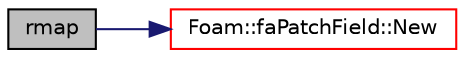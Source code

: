 digraph "rmap"
{
  bgcolor="transparent";
  edge [fontname="Helvetica",fontsize="10",labelfontname="Helvetica",labelfontsize="10"];
  node [fontname="Helvetica",fontsize="10",shape=record];
  rankdir="LR";
  Node1 [label="rmap",height=0.2,width=0.4,color="black", fillcolor="grey75", style="filled" fontcolor="black"];
  Node1 -> Node2 [color="midnightblue",fontsize="10",style="solid",fontname="Helvetica"];
  Node2 [label="Foam::faPatchField::New",height=0.2,width=0.4,color="red",URL="$classFoam_1_1faPatchField.html#a3c6ac8d10ef24c2a7087fb141d2480b8",tooltip="Return a pointer to a new patchField created on freestore given. "];
}
